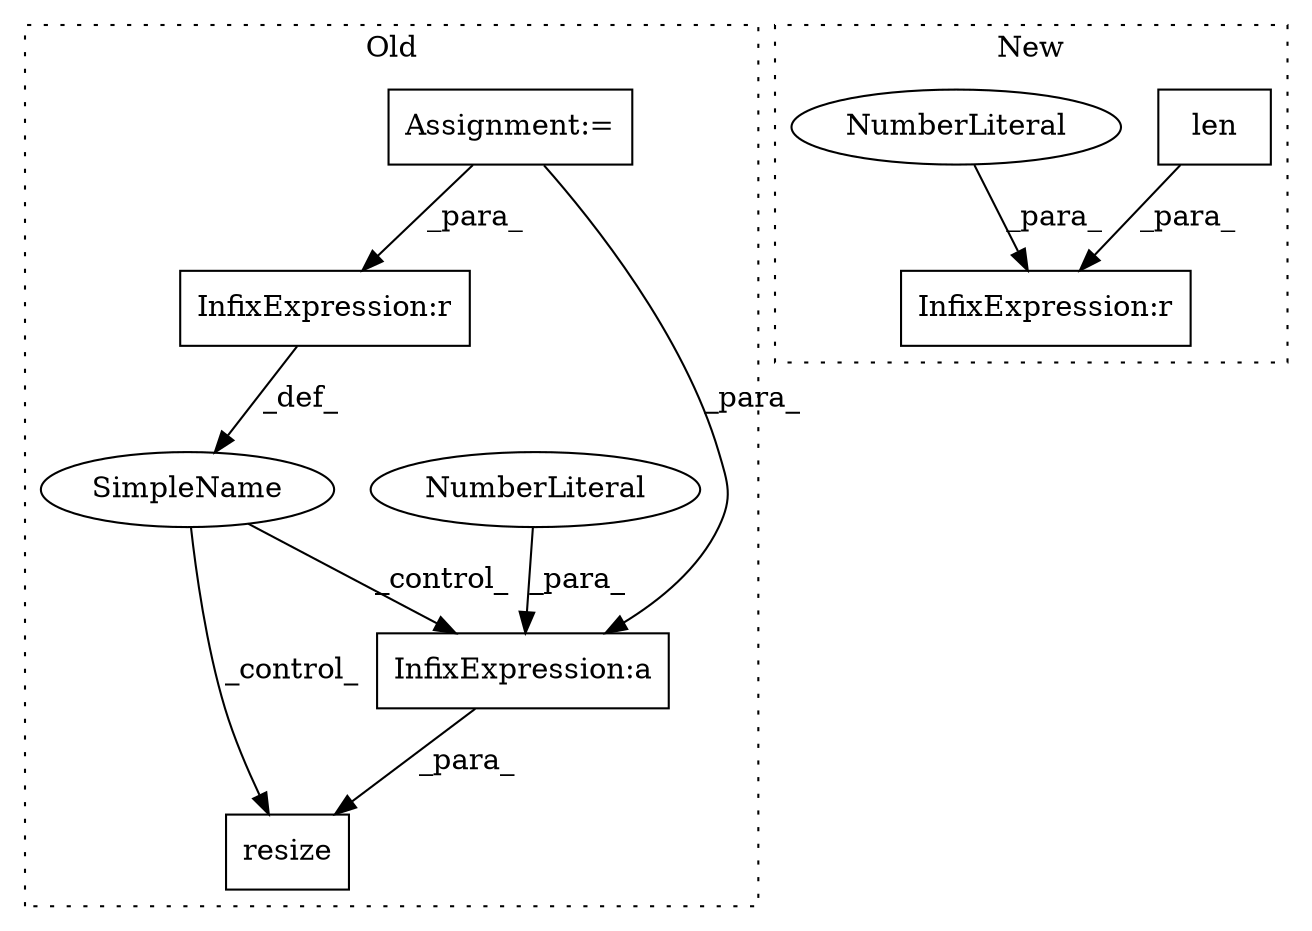 digraph G {
subgraph cluster0 {
1 [label="resize" a="32" s="5687,5733" l="7,2" shape="box"];
3 [label="InfixExpression:a" a="27" s="5709" l="3" shape="box"];
4 [label="NumberLiteral" a="34" s="5712" l="1" shape="ellipse"];
5 [label="SimpleName" a="42" s="" l="" shape="ellipse"];
6 [label="InfixExpression:r" a="27" s="5499" l="4" shape="box"];
9 [label="Assignment:=" a="7" s="5278" l="1" shape="box"];
label = "Old";
style="dotted";
}
subgraph cluster1 {
2 [label="len" a="32" s="12979,12987" l="4,1" shape="box"];
7 [label="InfixExpression:r" a="27" s="12988" l="4" shape="box"];
8 [label="NumberLiteral" a="34" s="12992" l="1" shape="ellipse"];
label = "New";
style="dotted";
}
2 -> 7 [label="_para_"];
3 -> 1 [label="_para_"];
4 -> 3 [label="_para_"];
5 -> 3 [label="_control_"];
5 -> 1 [label="_control_"];
6 -> 5 [label="_def_"];
8 -> 7 [label="_para_"];
9 -> 6 [label="_para_"];
9 -> 3 [label="_para_"];
}